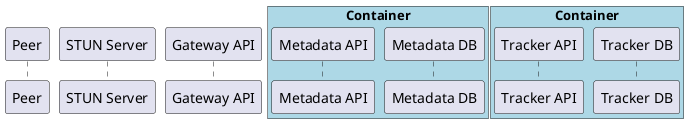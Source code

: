 @startuml 

participant "Peer" as peer
participant "STUN Server" as stun

participant "Gateway API" as gateway

box "Container" #LightBlue
    participant "Metadata API" as metadata
    participant "Metadata DB" as metadb
end box

box "Container" #LightBlue
    participant "Tracker API" as tracker
    participant "Tracker DB" as trackerdb
end box


@enduml
